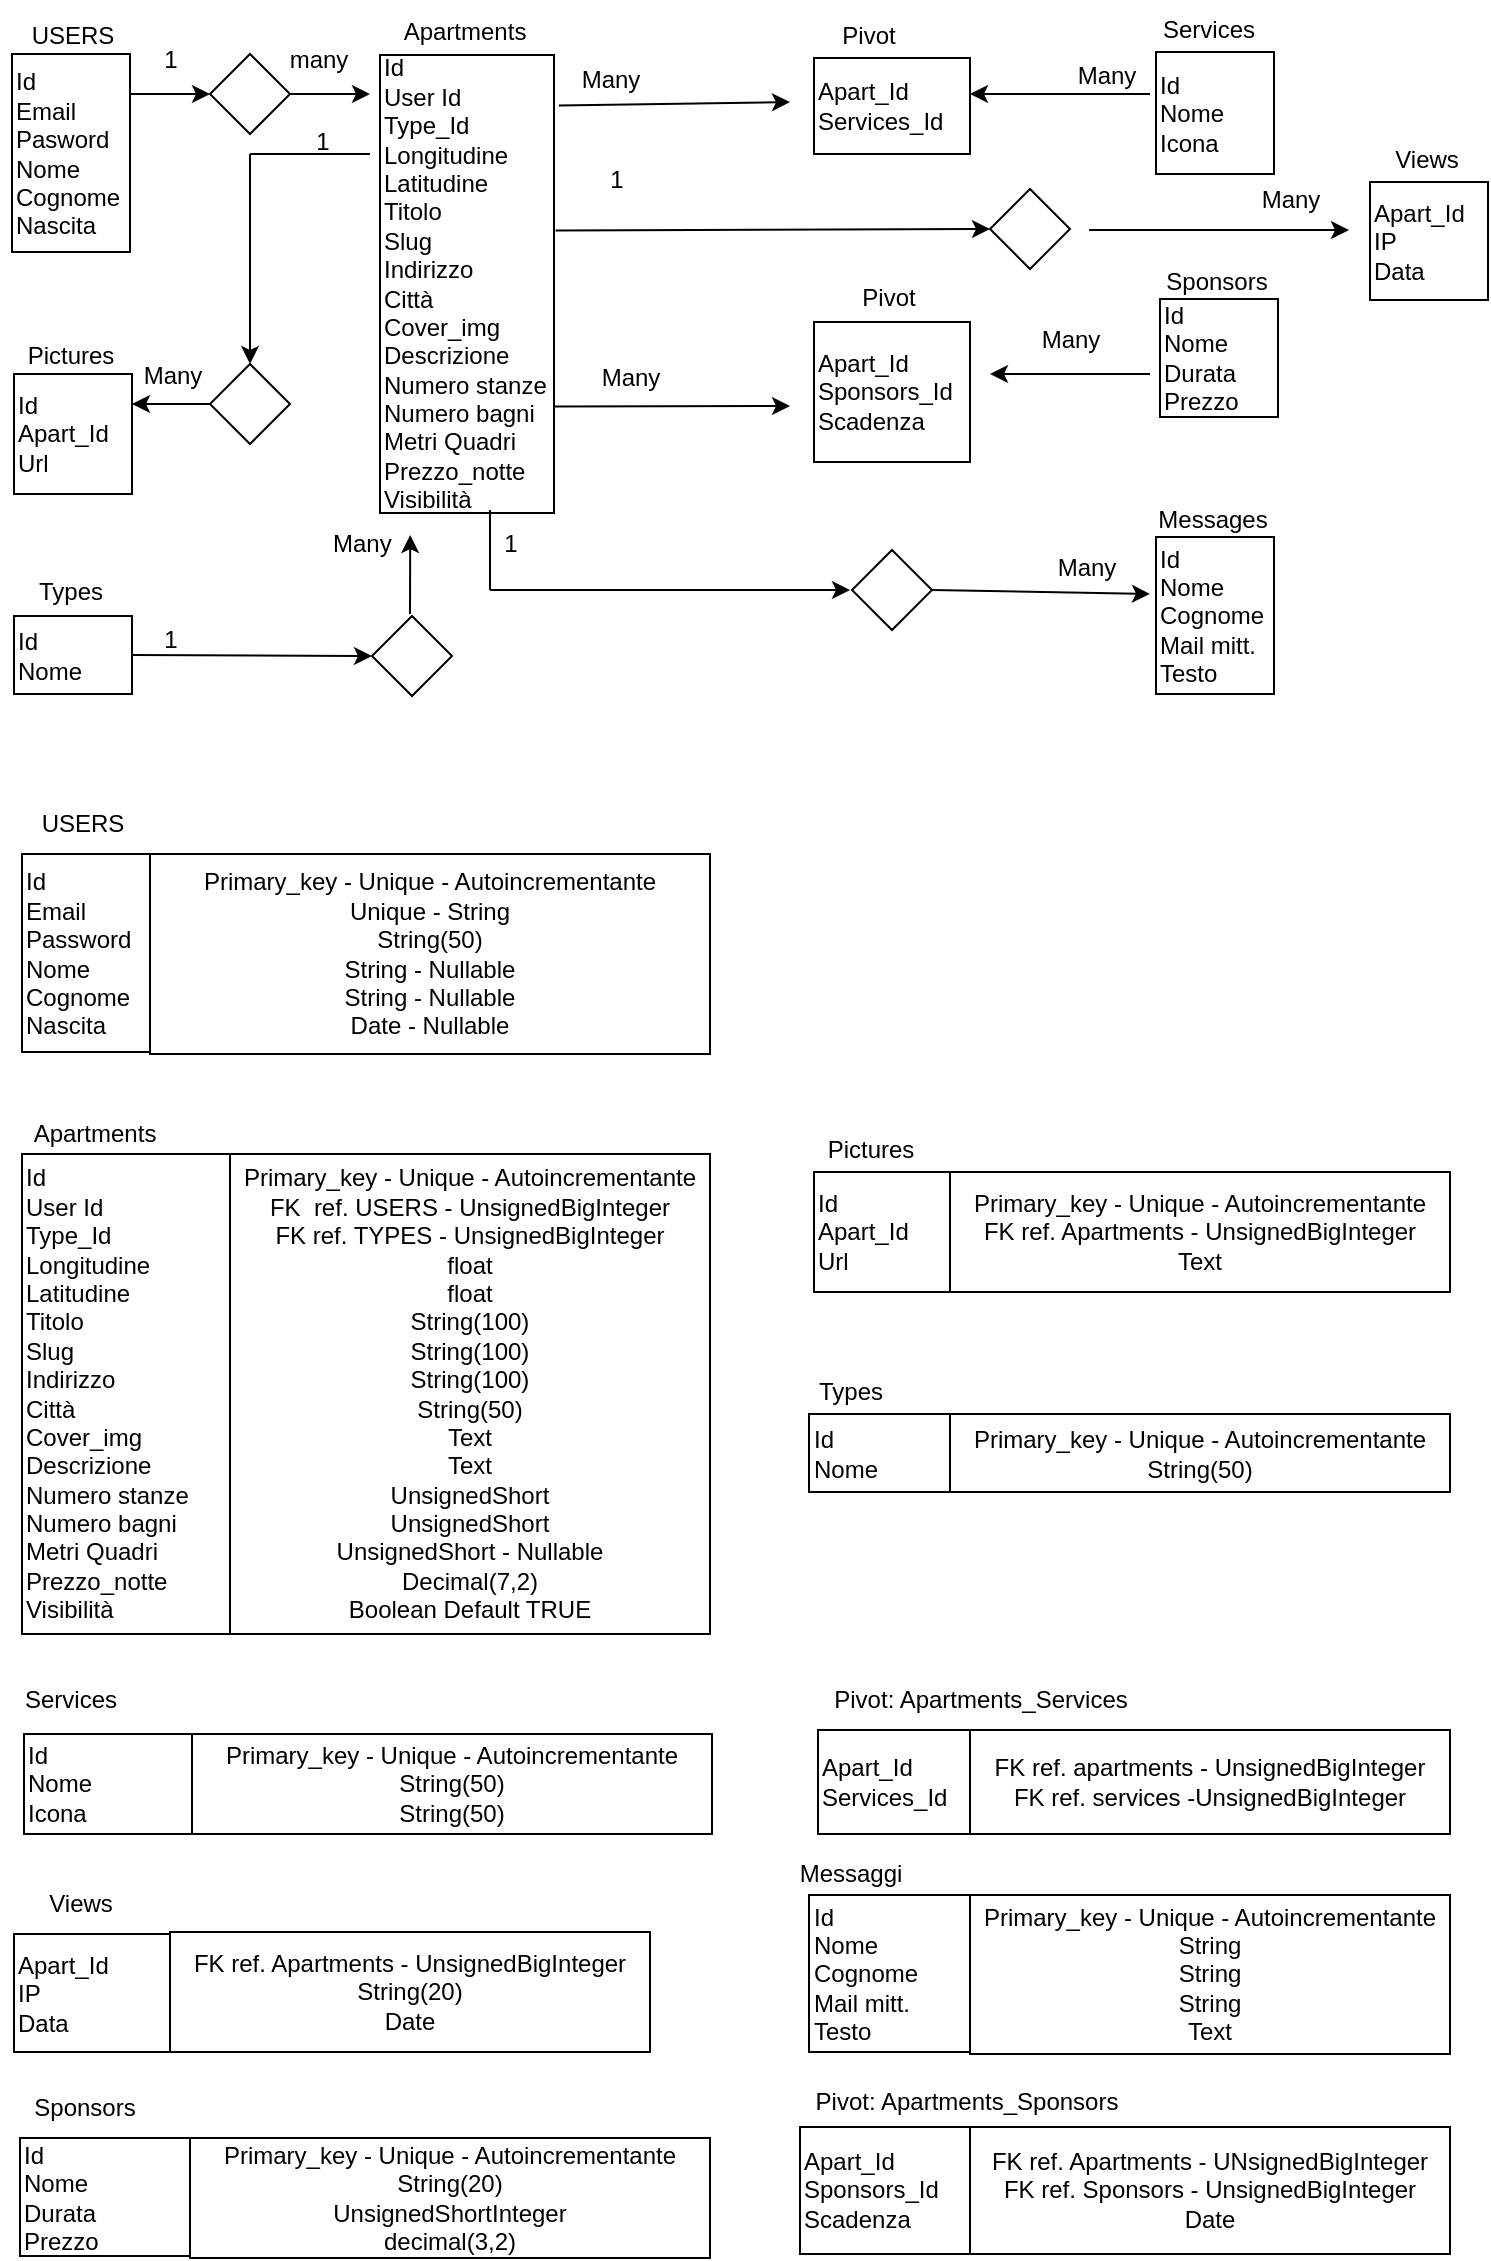 <mxfile version="21.6.2" type="device">
  <diagram name="Pagina-1" id="q5YquP0Xvr3gidAfF8Oq">
    <mxGraphModel dx="1050" dy="541" grid="1" gridSize="10" guides="1" tooltips="1" connect="1" arrows="1" fold="1" page="1" pageScale="1" pageWidth="827" pageHeight="1169" math="0" shadow="0">
      <root>
        <mxCell id="0" />
        <mxCell id="1" parent="0" />
        <mxCell id="GioQaZbRqYSbcylebcac-2" value="USERS" style="text;html=1;align=center;verticalAlign=middle;resizable=0;points=[];autosize=1;strokeColor=none;fillColor=none;labelBackgroundColor=none;" parent="1" vertex="1">
          <mxGeometry x="41" y="16" width="60" height="30" as="geometry" />
        </mxCell>
        <mxCell id="GioQaZbRqYSbcylebcac-4" value="Id&lt;br&gt;Email&lt;br&gt;Pasword&lt;br&gt;Nome&lt;br&gt;Cognome&lt;br&gt;Nascita" style="rounded=0;whiteSpace=wrap;html=1;align=left;labelBackgroundColor=none;" parent="1" vertex="1">
          <mxGeometry x="41" y="40" width="59" height="99" as="geometry" />
        </mxCell>
        <mxCell id="GioQaZbRqYSbcylebcac-5" value="Apartments&lt;br&gt;" style="text;html=1;align=center;verticalAlign=middle;resizable=0;points=[];autosize=1;strokeColor=none;fillColor=none;labelBackgroundColor=none;" parent="1" vertex="1">
          <mxGeometry x="227" y="14" width="80" height="30" as="geometry" />
        </mxCell>
        <mxCell id="GioQaZbRqYSbcylebcac-6" value="Id&lt;br&gt;User Id&lt;br&gt;Type_Id&lt;br&gt;Longitudine&lt;br&gt;Latitudine&lt;br&gt;Titolo&lt;br&gt;Slug&lt;br&gt;Indirizzo&lt;br&gt;Città&lt;br&gt;Cover_img&lt;br&gt;Descrizione&lt;br&gt;Numero stanze&lt;br&gt;Numero bagni&lt;br&gt;Metri Quadri&lt;br&gt;Prezzo_notte&lt;br&gt;Visibilità" style="rounded=0;whiteSpace=wrap;html=1;labelBackgroundColor=none;align=left;" parent="1" vertex="1">
          <mxGeometry x="225" y="40.5" width="87" height="229" as="geometry" />
        </mxCell>
        <mxCell id="GioQaZbRqYSbcylebcac-7" value="" style="rhombus;whiteSpace=wrap;html=1;labelBackgroundColor=none;" parent="1" vertex="1">
          <mxGeometry x="140" y="40" width="40" height="40" as="geometry" />
        </mxCell>
        <mxCell id="GioQaZbRqYSbcylebcac-18" value="" style="endArrow=classic;html=1;rounded=0;entryX=0;entryY=0.5;entryDx=0;entryDy=0;" parent="1" target="GioQaZbRqYSbcylebcac-7" edge="1">
          <mxGeometry width="50" height="50" relative="1" as="geometry">
            <mxPoint x="100" y="60" as="sourcePoint" />
            <mxPoint x="440" y="210" as="targetPoint" />
          </mxGeometry>
        </mxCell>
        <mxCell id="GioQaZbRqYSbcylebcac-19" value="" style="endArrow=classic;html=1;rounded=0;exitX=1;exitY=0.5;exitDx=0;exitDy=0;" parent="1" source="GioQaZbRqYSbcylebcac-7" edge="1">
          <mxGeometry width="50" height="50" relative="1" as="geometry">
            <mxPoint x="190" y="70" as="sourcePoint" />
            <mxPoint x="220" y="60" as="targetPoint" />
          </mxGeometry>
        </mxCell>
        <mxCell id="GioQaZbRqYSbcylebcac-20" value="1" style="text;html=1;align=center;verticalAlign=middle;resizable=0;points=[];autosize=1;strokeColor=none;fillColor=none;" parent="1" vertex="1">
          <mxGeometry x="105" y="28" width="30" height="30" as="geometry" />
        </mxCell>
        <mxCell id="GioQaZbRqYSbcylebcac-21" value="many" style="text;html=1;align=center;verticalAlign=middle;resizable=0;points=[];autosize=1;strokeColor=none;fillColor=none;" parent="1" vertex="1">
          <mxGeometry x="169" y="28" width="50" height="30" as="geometry" />
        </mxCell>
        <mxCell id="GioQaZbRqYSbcylebcac-22" value="Id&lt;br&gt;Apart_Id&lt;br&gt;Url" style="rounded=0;whiteSpace=wrap;html=1;align=left;labelBackgroundColor=none;" parent="1" vertex="1">
          <mxGeometry x="42" y="200" width="59" height="60" as="geometry" />
        </mxCell>
        <mxCell id="GioQaZbRqYSbcylebcac-23" value="Pictures" style="text;html=1;align=center;verticalAlign=middle;resizable=0;points=[];autosize=1;strokeColor=none;fillColor=none;" parent="1" vertex="1">
          <mxGeometry x="35" y="176" width="70" height="30" as="geometry" />
        </mxCell>
        <mxCell id="GioQaZbRqYSbcylebcac-25" value="" style="rhombus;whiteSpace=wrap;html=1;labelBackgroundColor=none;" parent="1" vertex="1">
          <mxGeometry x="140" y="195" width="40" height="40" as="geometry" />
        </mxCell>
        <mxCell id="GioQaZbRqYSbcylebcac-26" value="" style="endArrow=classic;html=1;rounded=0;entryX=0.5;entryY=0;entryDx=0;entryDy=0;" parent="1" target="GioQaZbRqYSbcylebcac-25" edge="1">
          <mxGeometry width="50" height="50" relative="1" as="geometry">
            <mxPoint x="160" y="90" as="sourcePoint" />
            <mxPoint x="440" y="260" as="targetPoint" />
          </mxGeometry>
        </mxCell>
        <mxCell id="GioQaZbRqYSbcylebcac-27" value="" style="endArrow=none;html=1;rounded=0;" parent="1" edge="1">
          <mxGeometry width="50" height="50" relative="1" as="geometry">
            <mxPoint x="220" y="90" as="sourcePoint" />
            <mxPoint x="160" y="90" as="targetPoint" />
          </mxGeometry>
        </mxCell>
        <mxCell id="GioQaZbRqYSbcylebcac-29" value="1" style="text;html=1;align=center;verticalAlign=middle;resizable=0;points=[];autosize=1;strokeColor=none;fillColor=none;" parent="1" vertex="1">
          <mxGeometry x="181" y="69" width="30" height="30" as="geometry" />
        </mxCell>
        <mxCell id="GioQaZbRqYSbcylebcac-31" value="Id&lt;br&gt;Nome" style="rounded=0;whiteSpace=wrap;html=1;align=left;labelBackgroundColor=none;" parent="1" vertex="1">
          <mxGeometry x="42" y="321" width="59" height="39" as="geometry" />
        </mxCell>
        <mxCell id="GioQaZbRqYSbcylebcac-32" value="Types" style="text;html=1;align=center;verticalAlign=middle;resizable=0;points=[];autosize=1;strokeColor=none;fillColor=none;" parent="1" vertex="1">
          <mxGeometry x="40" y="294" width="60" height="30" as="geometry" />
        </mxCell>
        <mxCell id="GioQaZbRqYSbcylebcac-33" value="" style="rhombus;whiteSpace=wrap;html=1;labelBackgroundColor=none;" parent="1" vertex="1">
          <mxGeometry x="221" y="321" width="40" height="40" as="geometry" />
        </mxCell>
        <mxCell id="GioQaZbRqYSbcylebcac-34" value="" style="endArrow=classic;html=1;rounded=0;exitX=1;exitY=0.5;exitDx=0;exitDy=0;entryX=0;entryY=0.5;entryDx=0;entryDy=0;" parent="1" source="GioQaZbRqYSbcylebcac-31" target="GioQaZbRqYSbcylebcac-33" edge="1">
          <mxGeometry width="50" height="50" relative="1" as="geometry">
            <mxPoint x="390" y="310" as="sourcePoint" />
            <mxPoint x="440" y="260" as="targetPoint" />
          </mxGeometry>
        </mxCell>
        <mxCell id="GioQaZbRqYSbcylebcac-35" value="" style="endArrow=classic;html=1;rounded=0;entryX=0.86;entryY=0.367;entryDx=0;entryDy=0;entryPerimeter=0;" parent="1" target="GioQaZbRqYSbcylebcac-37" edge="1">
          <mxGeometry width="50" height="50" relative="1" as="geometry">
            <mxPoint x="240" y="320" as="sourcePoint" />
            <mxPoint x="240" y="220" as="targetPoint" />
          </mxGeometry>
        </mxCell>
        <mxCell id="GioQaZbRqYSbcylebcac-36" value="1" style="text;html=1;align=center;verticalAlign=middle;resizable=0;points=[];autosize=1;strokeColor=none;fillColor=none;" parent="1" vertex="1">
          <mxGeometry x="105" y="318" width="30" height="30" as="geometry" />
        </mxCell>
        <mxCell id="GioQaZbRqYSbcylebcac-37" value="Many&amp;nbsp;&amp;nbsp;" style="text;html=1;align=center;verticalAlign=middle;resizable=0;points=[];autosize=1;strokeColor=none;fillColor=none;" parent="1" vertex="1">
          <mxGeometry x="188.5" y="269.5" width="60" height="30" as="geometry" />
        </mxCell>
        <mxCell id="GioQaZbRqYSbcylebcac-39" value="" style="endArrow=classic;html=1;rounded=0;exitX=0;exitY=0.5;exitDx=0;exitDy=0;entryX=1;entryY=0.25;entryDx=0;entryDy=0;" parent="1" source="GioQaZbRqYSbcylebcac-25" target="GioQaZbRqYSbcylebcac-22" edge="1">
          <mxGeometry width="50" height="50" relative="1" as="geometry">
            <mxPoint x="140" y="213" as="sourcePoint" />
            <mxPoint x="130.114" y="184" as="targetPoint" />
          </mxGeometry>
        </mxCell>
        <mxCell id="GioQaZbRqYSbcylebcac-41" value="Many" style="text;html=1;align=center;verticalAlign=middle;resizable=0;points=[];autosize=1;strokeColor=none;fillColor=none;" parent="1" vertex="1">
          <mxGeometry x="96" y="186" width="50" height="30" as="geometry" />
        </mxCell>
        <mxCell id="GioQaZbRqYSbcylebcac-42" value="Id&lt;br&gt;Nome&lt;br&gt;Durata&lt;br&gt;Prezzo" style="rounded=0;whiteSpace=wrap;html=1;align=left;labelBackgroundColor=none;" parent="1" vertex="1">
          <mxGeometry x="615" y="162.5" width="59" height="59" as="geometry" />
        </mxCell>
        <mxCell id="GioQaZbRqYSbcylebcac-43" value="Sponsors" style="text;html=1;align=center;verticalAlign=middle;resizable=0;points=[];autosize=1;strokeColor=none;fillColor=none;" parent="1" vertex="1">
          <mxGeometry x="607.5" y="139" width="70" height="30" as="geometry" />
        </mxCell>
        <mxCell id="6-6DaaboKv-emwVmOZge-1" value="Id&lt;br&gt;Nome&lt;br&gt;Icona&lt;br&gt;" style="rounded=0;whiteSpace=wrap;html=1;align=left;labelBackgroundColor=none;" parent="1" vertex="1">
          <mxGeometry x="613" y="39" width="59" height="61" as="geometry" />
        </mxCell>
        <mxCell id="6-6DaaboKv-emwVmOZge-2" value="Services" style="text;html=1;align=center;verticalAlign=middle;resizable=0;points=[];autosize=1;strokeColor=none;fillColor=none;" parent="1" vertex="1">
          <mxGeometry x="604" y="13" width="70" height="30" as="geometry" />
        </mxCell>
        <mxCell id="6-6DaaboKv-emwVmOZge-3" value="Apart_Id&lt;br&gt;Services_Id" style="rounded=0;whiteSpace=wrap;html=1;align=left;labelBackgroundColor=none;" parent="1" vertex="1">
          <mxGeometry x="442" y="42" width="78" height="48" as="geometry" />
        </mxCell>
        <mxCell id="6-6DaaboKv-emwVmOZge-4" value="Pivot" style="text;html=1;align=center;verticalAlign=middle;resizable=0;points=[];autosize=1;strokeColor=none;fillColor=none;" parent="1" vertex="1">
          <mxGeometry x="444" y="16" width="50" height="30" as="geometry" />
        </mxCell>
        <mxCell id="6-6DaaboKv-emwVmOZge-5" value="" style="endArrow=classic;html=1;rounded=0;exitX=1.028;exitY=0.11;exitDx=0;exitDy=0;exitPerimeter=0;" parent="1" source="GioQaZbRqYSbcylebcac-6" edge="1">
          <mxGeometry width="50" height="50" relative="1" as="geometry">
            <mxPoint x="390" y="280" as="sourcePoint" />
            <mxPoint x="430" y="64" as="targetPoint" />
          </mxGeometry>
        </mxCell>
        <mxCell id="6-6DaaboKv-emwVmOZge-6" value="" style="endArrow=classic;html=1;rounded=0;" parent="1" edge="1">
          <mxGeometry width="50" height="50" relative="1" as="geometry">
            <mxPoint x="610" y="60" as="sourcePoint" />
            <mxPoint x="520" y="60" as="targetPoint" />
            <Array as="points">
              <mxPoint x="530" y="60" />
            </Array>
          </mxGeometry>
        </mxCell>
        <mxCell id="6-6DaaboKv-emwVmOZge-8" value="Many" style="text;html=1;align=center;verticalAlign=middle;resizable=0;points=[];autosize=1;strokeColor=none;fillColor=none;" parent="1" vertex="1">
          <mxGeometry x="315" y="38" width="50" height="30" as="geometry" />
        </mxCell>
        <mxCell id="6-6DaaboKv-emwVmOZge-9" value="Many" style="text;html=1;align=center;verticalAlign=middle;resizable=0;points=[];autosize=1;strokeColor=none;fillColor=none;" parent="1" vertex="1">
          <mxGeometry x="563" y="36" width="50" height="30" as="geometry" />
        </mxCell>
        <mxCell id="6-6DaaboKv-emwVmOZge-11" value="" style="rhombus;whiteSpace=wrap;html=1;labelBackgroundColor=none;" parent="1" vertex="1">
          <mxGeometry x="461" y="288" width="40" height="40" as="geometry" />
        </mxCell>
        <mxCell id="6-6DaaboKv-emwVmOZge-14" value="Id&lt;br&gt;Nome&lt;br&gt;Cognome&lt;br&gt;Mail mitt.&lt;br&gt;Testo" style="rounded=0;whiteSpace=wrap;html=1;align=left;labelBackgroundColor=none;" parent="1" vertex="1">
          <mxGeometry x="613" y="281.5" width="59" height="78.5" as="geometry" />
        </mxCell>
        <mxCell id="6-6DaaboKv-emwVmOZge-15" value="Messages" style="text;html=1;align=center;verticalAlign=middle;resizable=0;points=[];autosize=1;strokeColor=none;fillColor=none;" parent="1" vertex="1">
          <mxGeometry x="601" y="258" width="80" height="30" as="geometry" />
        </mxCell>
        <mxCell id="6-6DaaboKv-emwVmOZge-16" value="" style="endArrow=classic;html=1;rounded=0;" parent="1" edge="1">
          <mxGeometry width="50" height="50" relative="1" as="geometry">
            <mxPoint x="280" y="308" as="sourcePoint" />
            <mxPoint x="460" y="308" as="targetPoint" />
          </mxGeometry>
        </mxCell>
        <mxCell id="6-6DaaboKv-emwVmOZge-17" value="" style="endArrow=none;html=1;rounded=0;" parent="1" edge="1">
          <mxGeometry width="50" height="50" relative="1" as="geometry">
            <mxPoint x="280" y="308" as="sourcePoint" />
            <mxPoint x="280" y="268" as="targetPoint" />
          </mxGeometry>
        </mxCell>
        <mxCell id="6-6DaaboKv-emwVmOZge-18" value="" style="endArrow=classic;html=1;rounded=0;exitX=1;exitY=0.5;exitDx=0;exitDy=0;" parent="1" source="6-6DaaboKv-emwVmOZge-11" edge="1">
          <mxGeometry width="50" height="50" relative="1" as="geometry">
            <mxPoint x="390" y="280" as="sourcePoint" />
            <mxPoint x="610" y="310" as="targetPoint" />
          </mxGeometry>
        </mxCell>
        <mxCell id="6-6DaaboKv-emwVmOZge-19" value="1" style="text;html=1;align=center;verticalAlign=middle;resizable=0;points=[];autosize=1;strokeColor=none;fillColor=none;" parent="1" vertex="1">
          <mxGeometry x="275" y="270" width="30" height="30" as="geometry" />
        </mxCell>
        <mxCell id="6-6DaaboKv-emwVmOZge-20" value="Many" style="text;html=1;align=center;verticalAlign=middle;resizable=0;points=[];autosize=1;strokeColor=none;fillColor=none;" parent="1" vertex="1">
          <mxGeometry x="553" y="281.5" width="50" height="30" as="geometry" />
        </mxCell>
        <mxCell id="6-6DaaboKv-emwVmOZge-22" value="Apart_Id&lt;br&gt;Sponsors_Id&lt;br&gt;Scadenza" style="rounded=0;whiteSpace=wrap;html=1;align=left;labelBackgroundColor=none;" parent="1" vertex="1">
          <mxGeometry x="442" y="174" width="78" height="70" as="geometry" />
        </mxCell>
        <mxCell id="6-6DaaboKv-emwVmOZge-23" value="Pivot&lt;br&gt;" style="text;html=1;align=center;verticalAlign=middle;resizable=0;points=[];autosize=1;strokeColor=none;fillColor=none;" parent="1" vertex="1">
          <mxGeometry x="454" y="147" width="50" height="30" as="geometry" />
        </mxCell>
        <mxCell id="6-6DaaboKv-emwVmOZge-24" value="" style="endArrow=classic;html=1;rounded=0;exitX=1;exitY=0.75;exitDx=0;exitDy=0;" parent="1" edge="1">
          <mxGeometry width="50" height="50" relative="1" as="geometry">
            <mxPoint x="312" y="216.25" as="sourcePoint" />
            <mxPoint x="430" y="216" as="targetPoint" />
          </mxGeometry>
        </mxCell>
        <mxCell id="6-6DaaboKv-emwVmOZge-25" value="" style="endArrow=classic;html=1;rounded=0;" parent="1" edge="1">
          <mxGeometry width="50" height="50" relative="1" as="geometry">
            <mxPoint x="610" y="200" as="sourcePoint" />
            <mxPoint x="530" y="200" as="targetPoint" />
          </mxGeometry>
        </mxCell>
        <mxCell id="6-6DaaboKv-emwVmOZge-26" value="Many" style="text;html=1;align=center;verticalAlign=middle;resizable=0;points=[];autosize=1;strokeColor=none;fillColor=none;" parent="1" vertex="1">
          <mxGeometry x="325" y="187" width="50" height="30" as="geometry" />
        </mxCell>
        <mxCell id="6-6DaaboKv-emwVmOZge-27" value="Many" style="text;html=1;align=center;verticalAlign=middle;resizable=0;points=[];autosize=1;strokeColor=none;fillColor=none;" parent="1" vertex="1">
          <mxGeometry x="545" y="168" width="50" height="30" as="geometry" />
        </mxCell>
        <mxCell id="6-6DaaboKv-emwVmOZge-28" value="Apart_Id&lt;br&gt;IP&lt;br&gt;Data" style="rounded=0;whiteSpace=wrap;html=1;align=left;labelBackgroundColor=none;" parent="1" vertex="1">
          <mxGeometry x="720" y="104" width="59" height="59" as="geometry" />
        </mxCell>
        <mxCell id="6-6DaaboKv-emwVmOZge-29" value="Views" style="text;html=1;align=center;verticalAlign=middle;resizable=0;points=[];autosize=1;strokeColor=none;fillColor=none;" parent="1" vertex="1">
          <mxGeometry x="717.5" y="78" width="60" height="30" as="geometry" />
        </mxCell>
        <mxCell id="6-6DaaboKv-emwVmOZge-30" value="" style="rhombus;whiteSpace=wrap;html=1;labelBackgroundColor=none;" parent="1" vertex="1">
          <mxGeometry x="530" y="107.5" width="40" height="40" as="geometry" />
        </mxCell>
        <mxCell id="6-6DaaboKv-emwVmOZge-31" value="" style="endArrow=classic;html=1;rounded=0;exitX=1.009;exitY=0.383;exitDx=0;exitDy=0;exitPerimeter=0;entryX=0;entryY=0.5;entryDx=0;entryDy=0;" parent="1" source="GioQaZbRqYSbcylebcac-6" target="6-6DaaboKv-emwVmOZge-30" edge="1">
          <mxGeometry width="50" height="50" relative="1" as="geometry">
            <mxPoint x="390" y="280" as="sourcePoint" />
            <mxPoint x="440" y="230" as="targetPoint" />
          </mxGeometry>
        </mxCell>
        <mxCell id="6-6DaaboKv-emwVmOZge-32" value="" style="endArrow=classic;html=1;rounded=0;" parent="1" edge="1">
          <mxGeometry width="50" height="50" relative="1" as="geometry">
            <mxPoint x="579.5" y="128" as="sourcePoint" />
            <mxPoint x="709.5" y="128" as="targetPoint" />
          </mxGeometry>
        </mxCell>
        <mxCell id="6-6DaaboKv-emwVmOZge-33" value="1&lt;br&gt;" style="text;html=1;align=center;verticalAlign=middle;resizable=0;points=[];autosize=1;strokeColor=none;fillColor=none;" parent="1" vertex="1">
          <mxGeometry x="328" y="88" width="30" height="30" as="geometry" />
        </mxCell>
        <mxCell id="6-6DaaboKv-emwVmOZge-34" value="Many" style="text;html=1;align=center;verticalAlign=middle;resizable=0;points=[];autosize=1;strokeColor=none;fillColor=none;" parent="1" vertex="1">
          <mxGeometry x="655" y="98" width="50" height="30" as="geometry" />
        </mxCell>
        <mxCell id="6-6DaaboKv-emwVmOZge-35" value="Id&lt;br&gt;Email&lt;br&gt;Password&lt;br&gt;Nome&lt;br&gt;Cognome&lt;br&gt;Nascita" style="rounded=0;whiteSpace=wrap;html=1;align=left;labelBackgroundColor=none;" parent="1" vertex="1">
          <mxGeometry x="46" y="440" width="234" height="99" as="geometry" />
        </mxCell>
        <mxCell id="6-6DaaboKv-emwVmOZge-36" value="USERS" style="text;html=1;align=center;verticalAlign=middle;resizable=0;points=[];autosize=1;strokeColor=none;fillColor=none;labelBackgroundColor=none;" parent="1" vertex="1">
          <mxGeometry x="46" y="410" width="60" height="30" as="geometry" />
        </mxCell>
        <mxCell id="6-6DaaboKv-emwVmOZge-37" value="Primary_key - Unique - Autoincrementante&lt;br&gt;Unique - String&lt;br&gt;String(50)&lt;br&gt;String - Nullable&lt;br&gt;String - Nullable&lt;br&gt;Date - Nullable" style="rounded=0;whiteSpace=wrap;html=1;" parent="1" vertex="1">
          <mxGeometry x="110" y="440" width="280" height="100" as="geometry" />
        </mxCell>
        <mxCell id="6-6DaaboKv-emwVmOZge-38" value="Id&lt;br&gt;User Id&lt;br&gt;Type_Id&lt;br&gt;Longitudine&lt;br&gt;Latitudine&lt;br&gt;Titolo&lt;br&gt;Slug&lt;br&gt;Indirizzo&lt;br&gt;Città&lt;br&gt;Cover_img&lt;br&gt;Descrizione&lt;br&gt;Numero stanze&lt;br&gt;Numero bagni&lt;br&gt;Metri Quadri&lt;br&gt;Prezzo_notte&lt;br&gt;Visibilità" style="rounded=0;whiteSpace=wrap;html=1;labelBackgroundColor=none;align=left;" parent="1" vertex="1">
          <mxGeometry x="46" y="590" width="344" height="240" as="geometry" />
        </mxCell>
        <mxCell id="6-6DaaboKv-emwVmOZge-39" value="&lt;br&gt;Apartments" style="text;html=1;align=center;verticalAlign=middle;resizable=0;points=[];autosize=1;strokeColor=none;fillColor=none;" parent="1" vertex="1">
          <mxGeometry x="42" y="552" width="80" height="40" as="geometry" />
        </mxCell>
        <mxCell id="6-6DaaboKv-emwVmOZge-40" value="Primary_key - Unique - Autoincrementante&lt;br&gt;FK&amp;nbsp; ref. USERS - UnsignedBigInteger&lt;br&gt;FK ref. TYPES - UnsignedBigInteger&lt;br&gt;float&lt;br&gt;float&lt;br&gt;String(100)&lt;br&gt;String(100)&lt;br&gt;String(100)&lt;br&gt;String(50)&lt;br&gt;Text&lt;br&gt;Text&lt;br&gt;UnsignedShort&lt;br&gt;UnsignedShort&lt;br&gt;UnsignedShort - Nullable&lt;br&gt;Decimal(7,2)&lt;br&gt;Boolean Default TRUE" style="rounded=0;whiteSpace=wrap;html=1;" parent="1" vertex="1">
          <mxGeometry x="150" y="590" width="240" height="240" as="geometry" />
        </mxCell>
        <mxCell id="6-6DaaboKv-emwVmOZge-41" value="Id&lt;br&gt;Apart_Id&lt;br&gt;Url" style="rounded=0;whiteSpace=wrap;html=1;align=left;labelBackgroundColor=none;" parent="1" vertex="1">
          <mxGeometry x="442" y="599" width="315" height="60" as="geometry" />
        </mxCell>
        <mxCell id="6-6DaaboKv-emwVmOZge-42" value="Pictures" style="text;html=1;align=center;verticalAlign=middle;resizable=0;points=[];autosize=1;strokeColor=none;fillColor=none;" parent="1" vertex="1">
          <mxGeometry x="435" y="573" width="70" height="30" as="geometry" />
        </mxCell>
        <mxCell id="6-6DaaboKv-emwVmOZge-43" value="Primary_key - Unique - Autoincrementante&lt;br&gt;FK ref. Apartments - UnsignedBigInteger&lt;br&gt;Text" style="rounded=0;whiteSpace=wrap;html=1;" parent="1" vertex="1">
          <mxGeometry x="510" y="599" width="250" height="60" as="geometry" />
        </mxCell>
        <mxCell id="6-6DaaboKv-emwVmOZge-44" value="Id&lt;br&gt;Nome" style="rounded=0;whiteSpace=wrap;html=1;align=left;labelBackgroundColor=none;" parent="1" vertex="1">
          <mxGeometry x="439.5" y="720" width="320.5" height="39" as="geometry" />
        </mxCell>
        <mxCell id="6-6DaaboKv-emwVmOZge-45" value="Types" style="text;html=1;align=center;verticalAlign=middle;resizable=0;points=[];autosize=1;strokeColor=none;fillColor=none;" parent="1" vertex="1">
          <mxGeometry x="430" y="694" width="60" height="30" as="geometry" />
        </mxCell>
        <mxCell id="6-6DaaboKv-emwVmOZge-46" value="Primary_key - Unique - Autoincrementante&lt;br&gt;String(50)" style="rounded=0;whiteSpace=wrap;html=1;" parent="1" vertex="1">
          <mxGeometry x="510" y="720" width="250" height="39" as="geometry" />
        </mxCell>
        <mxCell id="6-6DaaboKv-emwVmOZge-47" value="Id&lt;br&gt;Nome&lt;br&gt;Icona&lt;br&gt;" style="rounded=0;whiteSpace=wrap;html=1;align=left;labelBackgroundColor=none;" parent="1" vertex="1">
          <mxGeometry x="47" y="880" width="343" height="50" as="geometry" />
        </mxCell>
        <mxCell id="6-6DaaboKv-emwVmOZge-48" value="Services" style="text;html=1;align=center;verticalAlign=middle;resizable=0;points=[];autosize=1;strokeColor=none;fillColor=none;" parent="1" vertex="1">
          <mxGeometry x="35" y="848" width="70" height="30" as="geometry" />
        </mxCell>
        <mxCell id="6-6DaaboKv-emwVmOZge-49" value="Primary_key - Unique - Autoincrementante&lt;br&gt;String(50)&lt;br&gt;String(50)&lt;br&gt;" style="rounded=0;whiteSpace=wrap;html=1;" parent="1" vertex="1">
          <mxGeometry x="131" y="880" width="260" height="50" as="geometry" />
        </mxCell>
        <mxCell id="6-6DaaboKv-emwVmOZge-51" value="Apart_Id&lt;br&gt;IP&lt;br&gt;Data" style="rounded=0;whiteSpace=wrap;html=1;align=left;labelBackgroundColor=none;" parent="1" vertex="1">
          <mxGeometry x="42" y="980" width="318" height="59" as="geometry" />
        </mxCell>
        <mxCell id="6-6DaaboKv-emwVmOZge-53" value="Views&lt;br&gt;" style="text;html=1;align=center;verticalAlign=middle;resizable=0;points=[];autosize=1;strokeColor=none;fillColor=none;" parent="1" vertex="1">
          <mxGeometry x="45" y="950" width="60" height="30" as="geometry" />
        </mxCell>
        <mxCell id="6-6DaaboKv-emwVmOZge-54" value="FK ref. Apartments - UnsignedBigInteger&lt;br&gt;String(20)&lt;br&gt;Date" style="rounded=0;whiteSpace=wrap;html=1;" parent="1" vertex="1">
          <mxGeometry x="120" y="979" width="240" height="60" as="geometry" />
        </mxCell>
        <mxCell id="6-6DaaboKv-emwVmOZge-55" value="Id&lt;br&gt;Nome&lt;br&gt;Durata&lt;br&gt;Prezzo" style="rounded=0;whiteSpace=wrap;html=1;align=left;labelBackgroundColor=none;" parent="1" vertex="1">
          <mxGeometry x="45" y="1082" width="344" height="59" as="geometry" />
        </mxCell>
        <mxCell id="6-6DaaboKv-emwVmOZge-56" value="Sponsors" style="text;html=1;align=center;verticalAlign=middle;resizable=0;points=[];autosize=1;strokeColor=none;fillColor=none;" parent="1" vertex="1">
          <mxGeometry x="42" y="1052" width="70" height="30" as="geometry" />
        </mxCell>
        <mxCell id="6-6DaaboKv-emwVmOZge-57" value="Primary_key - Unique - Autoincrementante&lt;br&gt;String(20)&lt;br&gt;UnsignedShortInteger&lt;br&gt;decimal(3,2)" style="rounded=0;whiteSpace=wrap;html=1;" parent="1" vertex="1">
          <mxGeometry x="130" y="1082" width="260" height="60" as="geometry" />
        </mxCell>
        <mxCell id="6-6DaaboKv-emwVmOZge-58" value="Apart_Id&lt;br&gt;Services_Id" style="rounded=0;whiteSpace=wrap;html=1;align=left;labelBackgroundColor=none;" parent="1" vertex="1">
          <mxGeometry x="444" y="878" width="316" height="52" as="geometry" />
        </mxCell>
        <mxCell id="6-6DaaboKv-emwVmOZge-59" value="FK ref. apartments - UnsignedBigInteger&lt;br&gt;FK ref. services -UnsignedBigInteger" style="rounded=0;whiteSpace=wrap;html=1;" parent="1" vertex="1">
          <mxGeometry x="520" y="878" width="240" height="52" as="geometry" />
        </mxCell>
        <mxCell id="6-6DaaboKv-emwVmOZge-60" value="Pivot: Apartments_Services" style="text;html=1;align=center;verticalAlign=middle;resizable=0;points=[];autosize=1;strokeColor=none;fillColor=none;" parent="1" vertex="1">
          <mxGeometry x="440" y="848" width="170" height="30" as="geometry" />
        </mxCell>
        <mxCell id="6-6DaaboKv-emwVmOZge-61" value="Apart_Id&lt;br&gt;Sponsors_Id&lt;br&gt;Scadenza" style="rounded=0;whiteSpace=wrap;html=1;align=left;labelBackgroundColor=none;" parent="1" vertex="1">
          <mxGeometry x="435" y="1076.5" width="325" height="63.5" as="geometry" />
        </mxCell>
        <mxCell id="6-6DaaboKv-emwVmOZge-62" value="FK ref. Apartments - UNsignedBigInteger&lt;br&gt;FK ref. Sponsors - UnsignedBigInteger&lt;br&gt;Date" style="rounded=0;whiteSpace=wrap;html=1;" parent="1" vertex="1">
          <mxGeometry x="520" y="1076.5" width="240" height="63.5" as="geometry" />
        </mxCell>
        <mxCell id="6-6DaaboKv-emwVmOZge-63" value="Pivot: Apartments_Sponsors" style="text;html=1;align=center;verticalAlign=middle;resizable=0;points=[];autosize=1;strokeColor=none;fillColor=none;" parent="1" vertex="1">
          <mxGeometry x="433" y="1049" width="170" height="30" as="geometry" />
        </mxCell>
        <mxCell id="FJfdEPay2d8R0Mbw34t8-1" value="Id&lt;br&gt;Nome&lt;br&gt;Cognome&lt;br&gt;Mail mitt.&lt;br&gt;Testo" style="rounded=0;whiteSpace=wrap;html=1;align=left;labelBackgroundColor=none;" parent="1" vertex="1">
          <mxGeometry x="439.5" y="960.5" width="320.5" height="78.5" as="geometry" />
        </mxCell>
        <mxCell id="FJfdEPay2d8R0Mbw34t8-2" value="Messaggi" style="text;html=1;align=center;verticalAlign=middle;resizable=0;points=[];autosize=1;strokeColor=none;fillColor=none;" parent="1" vertex="1">
          <mxGeometry x="425" y="935" width="70" height="30" as="geometry" />
        </mxCell>
        <mxCell id="FJfdEPay2d8R0Mbw34t8-3" value="Primary_key - Unique - Autoincrementante&lt;br&gt;String&lt;br&gt;String&lt;br&gt;String&lt;br&gt;Text" style="rounded=0;whiteSpace=wrap;html=1;" parent="1" vertex="1">
          <mxGeometry x="520" y="960.5" width="240" height="79.5" as="geometry" />
        </mxCell>
      </root>
    </mxGraphModel>
  </diagram>
</mxfile>
